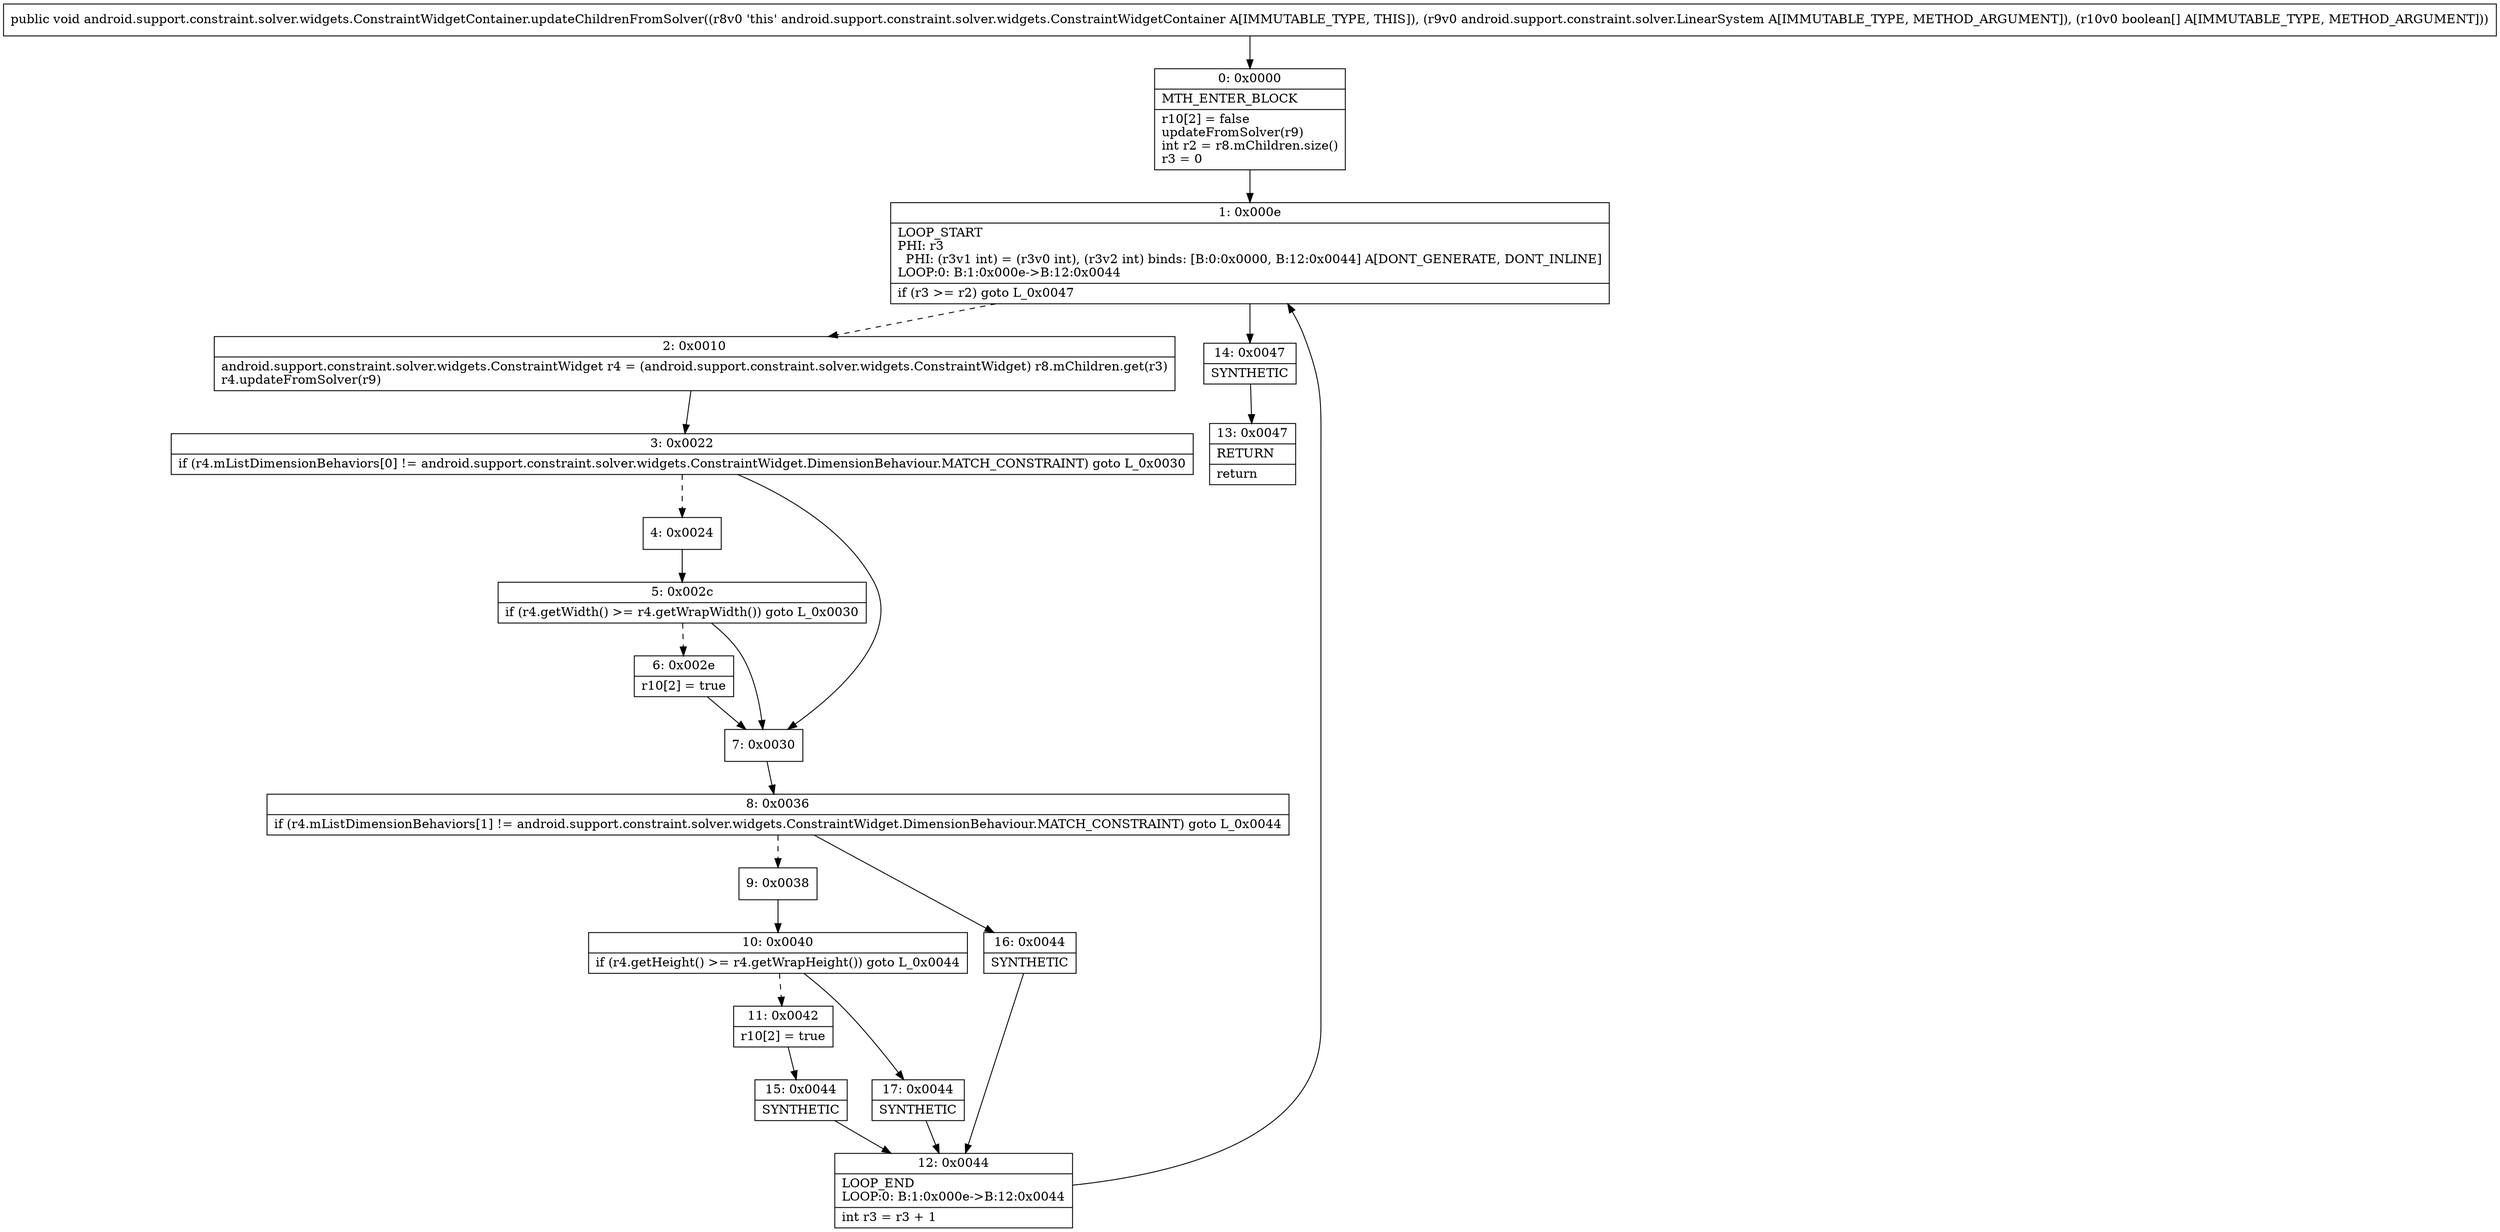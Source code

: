 digraph "CFG forandroid.support.constraint.solver.widgets.ConstraintWidgetContainer.updateChildrenFromSolver(Landroid\/support\/constraint\/solver\/LinearSystem;[Z)V" {
Node_0 [shape=record,label="{0\:\ 0x0000|MTH_ENTER_BLOCK\l|r10[2] = false\lupdateFromSolver(r9)\lint r2 = r8.mChildren.size()\lr3 = 0\l}"];
Node_1 [shape=record,label="{1\:\ 0x000e|LOOP_START\lPHI: r3 \l  PHI: (r3v1 int) = (r3v0 int), (r3v2 int) binds: [B:0:0x0000, B:12:0x0044] A[DONT_GENERATE, DONT_INLINE]\lLOOP:0: B:1:0x000e\-\>B:12:0x0044\l|if (r3 \>= r2) goto L_0x0047\l}"];
Node_2 [shape=record,label="{2\:\ 0x0010|android.support.constraint.solver.widgets.ConstraintWidget r4 = (android.support.constraint.solver.widgets.ConstraintWidget) r8.mChildren.get(r3)\lr4.updateFromSolver(r9)\l}"];
Node_3 [shape=record,label="{3\:\ 0x0022|if (r4.mListDimensionBehaviors[0] != android.support.constraint.solver.widgets.ConstraintWidget.DimensionBehaviour.MATCH_CONSTRAINT) goto L_0x0030\l}"];
Node_4 [shape=record,label="{4\:\ 0x0024}"];
Node_5 [shape=record,label="{5\:\ 0x002c|if (r4.getWidth() \>= r4.getWrapWidth()) goto L_0x0030\l}"];
Node_6 [shape=record,label="{6\:\ 0x002e|r10[2] = true\l}"];
Node_7 [shape=record,label="{7\:\ 0x0030}"];
Node_8 [shape=record,label="{8\:\ 0x0036|if (r4.mListDimensionBehaviors[1] != android.support.constraint.solver.widgets.ConstraintWidget.DimensionBehaviour.MATCH_CONSTRAINT) goto L_0x0044\l}"];
Node_9 [shape=record,label="{9\:\ 0x0038}"];
Node_10 [shape=record,label="{10\:\ 0x0040|if (r4.getHeight() \>= r4.getWrapHeight()) goto L_0x0044\l}"];
Node_11 [shape=record,label="{11\:\ 0x0042|r10[2] = true\l}"];
Node_12 [shape=record,label="{12\:\ 0x0044|LOOP_END\lLOOP:0: B:1:0x000e\-\>B:12:0x0044\l|int r3 = r3 + 1\l}"];
Node_13 [shape=record,label="{13\:\ 0x0047|RETURN\l|return\l}"];
Node_14 [shape=record,label="{14\:\ 0x0047|SYNTHETIC\l}"];
Node_15 [shape=record,label="{15\:\ 0x0044|SYNTHETIC\l}"];
Node_16 [shape=record,label="{16\:\ 0x0044|SYNTHETIC\l}"];
Node_17 [shape=record,label="{17\:\ 0x0044|SYNTHETIC\l}"];
MethodNode[shape=record,label="{public void android.support.constraint.solver.widgets.ConstraintWidgetContainer.updateChildrenFromSolver((r8v0 'this' android.support.constraint.solver.widgets.ConstraintWidgetContainer A[IMMUTABLE_TYPE, THIS]), (r9v0 android.support.constraint.solver.LinearSystem A[IMMUTABLE_TYPE, METHOD_ARGUMENT]), (r10v0 boolean[] A[IMMUTABLE_TYPE, METHOD_ARGUMENT])) }"];
MethodNode -> Node_0;
Node_0 -> Node_1;
Node_1 -> Node_2[style=dashed];
Node_1 -> Node_14;
Node_2 -> Node_3;
Node_3 -> Node_4[style=dashed];
Node_3 -> Node_7;
Node_4 -> Node_5;
Node_5 -> Node_6[style=dashed];
Node_5 -> Node_7;
Node_6 -> Node_7;
Node_7 -> Node_8;
Node_8 -> Node_9[style=dashed];
Node_8 -> Node_16;
Node_9 -> Node_10;
Node_10 -> Node_11[style=dashed];
Node_10 -> Node_17;
Node_11 -> Node_15;
Node_12 -> Node_1;
Node_14 -> Node_13;
Node_15 -> Node_12;
Node_16 -> Node_12;
Node_17 -> Node_12;
}

